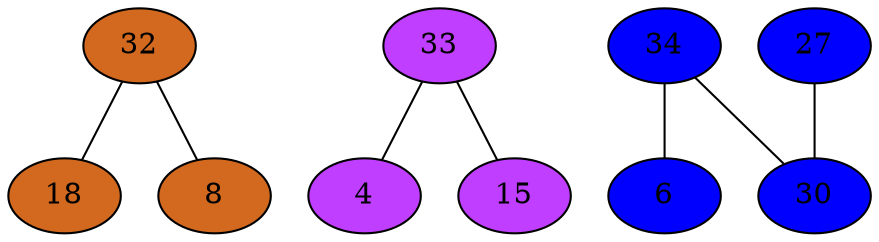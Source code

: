 strict graph {
32[label="32" style=filled fillcolor="chocolate"];
32 -- 18
32 -- 8
33[label="33" style=filled fillcolor="darkorchid1"];
33 -- 4
33 -- 15
18[label="18" style=filled fillcolor="chocolate"];
18 -- 32
34[label="34" style=filled fillcolor="blue1"];
34 -- 6
34 -- 30
4[label="4" style=filled fillcolor="darkorchid1"];
4 -- 33
6[label="6" style=filled fillcolor="blue1"];
6 -- 34
8[label="8" style=filled fillcolor="chocolate"];
8 -- 32
27[label="27" style=filled fillcolor="blue1"];
27 -- 30
30[label="30" style=filled fillcolor="blue1"];
30 -- 34
30 -- 27
15[label="15" style=filled fillcolor="darkorchid1"];
15 -- 33
}